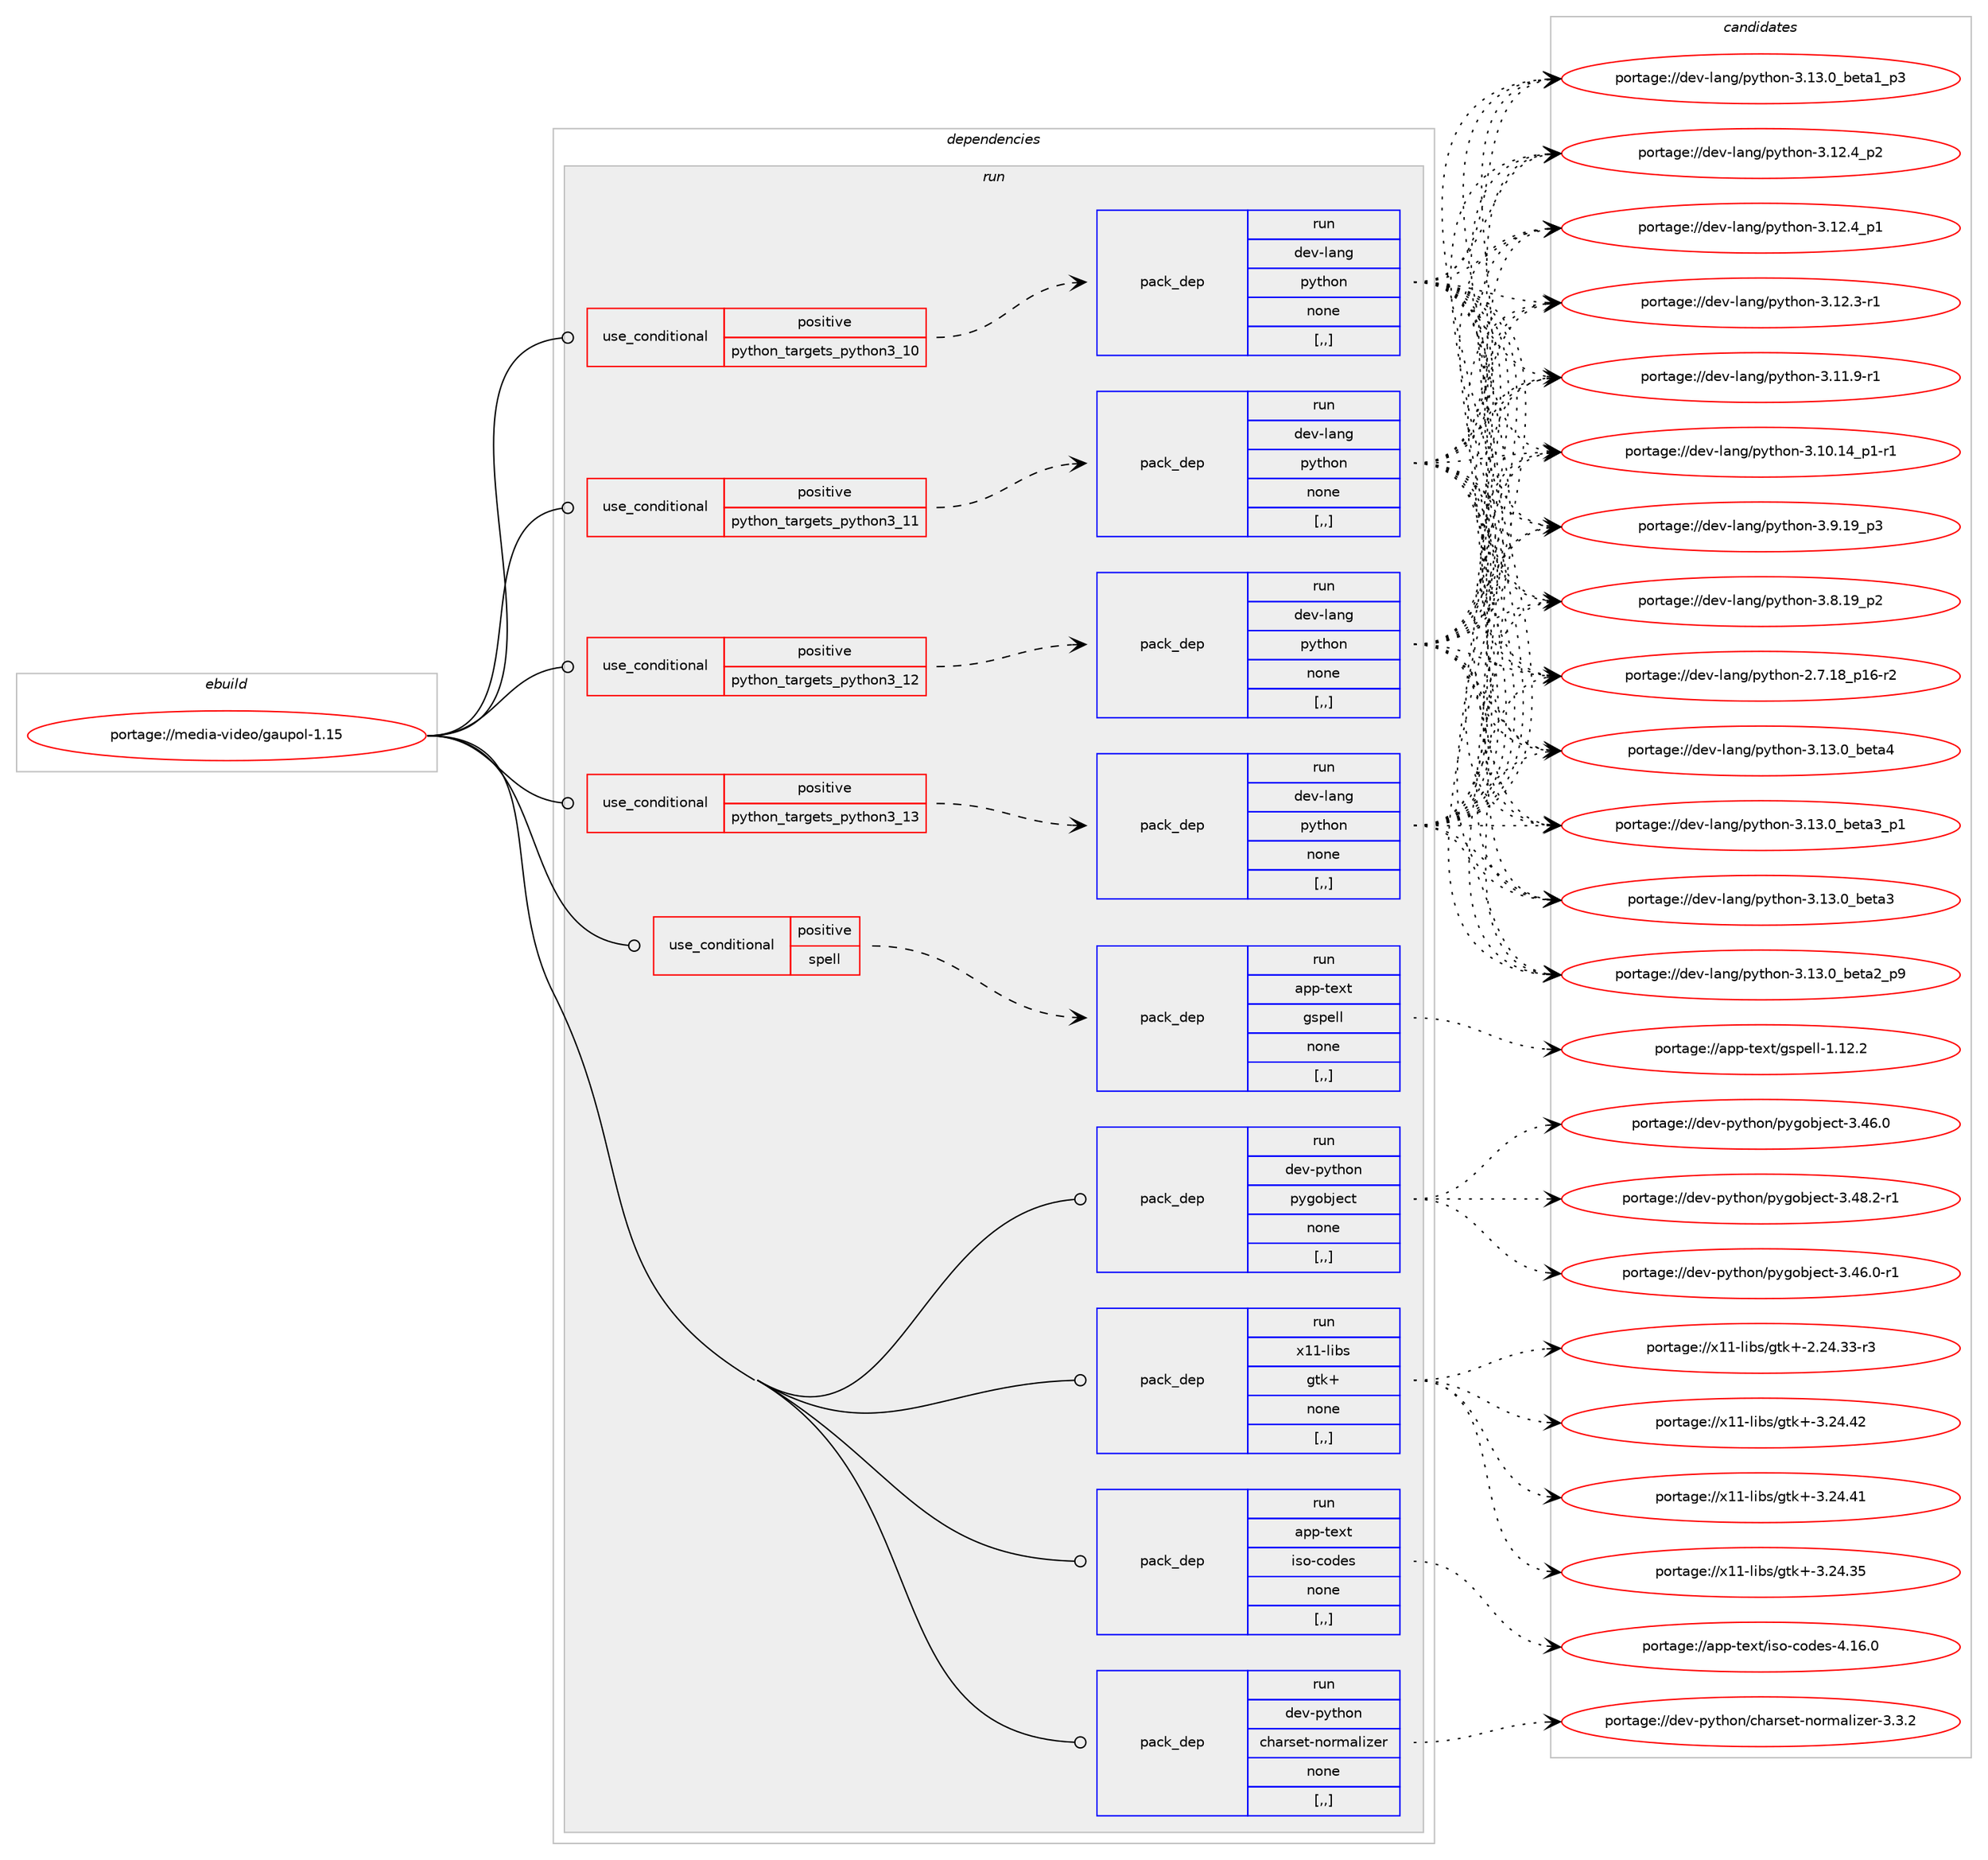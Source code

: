 digraph prolog {

# *************
# Graph options
# *************

newrank=true;
concentrate=true;
compound=true;
graph [rankdir=LR,fontname=Helvetica,fontsize=10,ranksep=1.5];#, ranksep=2.5, nodesep=0.2];
edge  [arrowhead=vee];
node  [fontname=Helvetica,fontsize=10];

# **********
# The ebuild
# **********

subgraph cluster_leftcol {
color=gray;
label=<<i>ebuild</i>>;
id [label="portage://media-video/gaupol-1.15", color=red, width=4, href="../media-video/gaupol-1.15.svg"];
}

# ****************
# The dependencies
# ****************

subgraph cluster_midcol {
color=gray;
label=<<i>dependencies</i>>;
subgraph cluster_compile {
fillcolor="#eeeeee";
style=filled;
label=<<i>compile</i>>;
}
subgraph cluster_compileandrun {
fillcolor="#eeeeee";
style=filled;
label=<<i>compile and run</i>>;
}
subgraph cluster_run {
fillcolor="#eeeeee";
style=filled;
label=<<i>run</i>>;
subgraph cond84169 {
dependency328757 [label=<<TABLE BORDER="0" CELLBORDER="1" CELLSPACING="0" CELLPADDING="4"><TR><TD ROWSPAN="3" CELLPADDING="10">use_conditional</TD></TR><TR><TD>positive</TD></TR><TR><TD>python_targets_python3_10</TD></TR></TABLE>>, shape=none, color=red];
subgraph pack242067 {
dependency328758 [label=<<TABLE BORDER="0" CELLBORDER="1" CELLSPACING="0" CELLPADDING="4" WIDTH="220"><TR><TD ROWSPAN="6" CELLPADDING="30">pack_dep</TD></TR><TR><TD WIDTH="110">run</TD></TR><TR><TD>dev-lang</TD></TR><TR><TD>python</TD></TR><TR><TD>none</TD></TR><TR><TD>[,,]</TD></TR></TABLE>>, shape=none, color=blue];
}
dependency328757:e -> dependency328758:w [weight=20,style="dashed",arrowhead="vee"];
}
id:e -> dependency328757:w [weight=20,style="solid",arrowhead="odot"];
subgraph cond84170 {
dependency328759 [label=<<TABLE BORDER="0" CELLBORDER="1" CELLSPACING="0" CELLPADDING="4"><TR><TD ROWSPAN="3" CELLPADDING="10">use_conditional</TD></TR><TR><TD>positive</TD></TR><TR><TD>python_targets_python3_11</TD></TR></TABLE>>, shape=none, color=red];
subgraph pack242068 {
dependency328760 [label=<<TABLE BORDER="0" CELLBORDER="1" CELLSPACING="0" CELLPADDING="4" WIDTH="220"><TR><TD ROWSPAN="6" CELLPADDING="30">pack_dep</TD></TR><TR><TD WIDTH="110">run</TD></TR><TR><TD>dev-lang</TD></TR><TR><TD>python</TD></TR><TR><TD>none</TD></TR><TR><TD>[,,]</TD></TR></TABLE>>, shape=none, color=blue];
}
dependency328759:e -> dependency328760:w [weight=20,style="dashed",arrowhead="vee"];
}
id:e -> dependency328759:w [weight=20,style="solid",arrowhead="odot"];
subgraph cond84171 {
dependency328761 [label=<<TABLE BORDER="0" CELLBORDER="1" CELLSPACING="0" CELLPADDING="4"><TR><TD ROWSPAN="3" CELLPADDING="10">use_conditional</TD></TR><TR><TD>positive</TD></TR><TR><TD>python_targets_python3_12</TD></TR></TABLE>>, shape=none, color=red];
subgraph pack242069 {
dependency328762 [label=<<TABLE BORDER="0" CELLBORDER="1" CELLSPACING="0" CELLPADDING="4" WIDTH="220"><TR><TD ROWSPAN="6" CELLPADDING="30">pack_dep</TD></TR><TR><TD WIDTH="110">run</TD></TR><TR><TD>dev-lang</TD></TR><TR><TD>python</TD></TR><TR><TD>none</TD></TR><TR><TD>[,,]</TD></TR></TABLE>>, shape=none, color=blue];
}
dependency328761:e -> dependency328762:w [weight=20,style="dashed",arrowhead="vee"];
}
id:e -> dependency328761:w [weight=20,style="solid",arrowhead="odot"];
subgraph cond84172 {
dependency328763 [label=<<TABLE BORDER="0" CELLBORDER="1" CELLSPACING="0" CELLPADDING="4"><TR><TD ROWSPAN="3" CELLPADDING="10">use_conditional</TD></TR><TR><TD>positive</TD></TR><TR><TD>python_targets_python3_13</TD></TR></TABLE>>, shape=none, color=red];
subgraph pack242070 {
dependency328764 [label=<<TABLE BORDER="0" CELLBORDER="1" CELLSPACING="0" CELLPADDING="4" WIDTH="220"><TR><TD ROWSPAN="6" CELLPADDING="30">pack_dep</TD></TR><TR><TD WIDTH="110">run</TD></TR><TR><TD>dev-lang</TD></TR><TR><TD>python</TD></TR><TR><TD>none</TD></TR><TR><TD>[,,]</TD></TR></TABLE>>, shape=none, color=blue];
}
dependency328763:e -> dependency328764:w [weight=20,style="dashed",arrowhead="vee"];
}
id:e -> dependency328763:w [weight=20,style="solid",arrowhead="odot"];
subgraph cond84173 {
dependency328765 [label=<<TABLE BORDER="0" CELLBORDER="1" CELLSPACING="0" CELLPADDING="4"><TR><TD ROWSPAN="3" CELLPADDING="10">use_conditional</TD></TR><TR><TD>positive</TD></TR><TR><TD>spell</TD></TR></TABLE>>, shape=none, color=red];
subgraph pack242071 {
dependency328766 [label=<<TABLE BORDER="0" CELLBORDER="1" CELLSPACING="0" CELLPADDING="4" WIDTH="220"><TR><TD ROWSPAN="6" CELLPADDING="30">pack_dep</TD></TR><TR><TD WIDTH="110">run</TD></TR><TR><TD>app-text</TD></TR><TR><TD>gspell</TD></TR><TR><TD>none</TD></TR><TR><TD>[,,]</TD></TR></TABLE>>, shape=none, color=blue];
}
dependency328765:e -> dependency328766:w [weight=20,style="dashed",arrowhead="vee"];
}
id:e -> dependency328765:w [weight=20,style="solid",arrowhead="odot"];
subgraph pack242072 {
dependency328767 [label=<<TABLE BORDER="0" CELLBORDER="1" CELLSPACING="0" CELLPADDING="4" WIDTH="220"><TR><TD ROWSPAN="6" CELLPADDING="30">pack_dep</TD></TR><TR><TD WIDTH="110">run</TD></TR><TR><TD>app-text</TD></TR><TR><TD>iso-codes</TD></TR><TR><TD>none</TD></TR><TR><TD>[,,]</TD></TR></TABLE>>, shape=none, color=blue];
}
id:e -> dependency328767:w [weight=20,style="solid",arrowhead="odot"];
subgraph pack242073 {
dependency328768 [label=<<TABLE BORDER="0" CELLBORDER="1" CELLSPACING="0" CELLPADDING="4" WIDTH="220"><TR><TD ROWSPAN="6" CELLPADDING="30">pack_dep</TD></TR><TR><TD WIDTH="110">run</TD></TR><TR><TD>dev-python</TD></TR><TR><TD>charset-normalizer</TD></TR><TR><TD>none</TD></TR><TR><TD>[,,]</TD></TR></TABLE>>, shape=none, color=blue];
}
id:e -> dependency328768:w [weight=20,style="solid",arrowhead="odot"];
subgraph pack242074 {
dependency328769 [label=<<TABLE BORDER="0" CELLBORDER="1" CELLSPACING="0" CELLPADDING="4" WIDTH="220"><TR><TD ROWSPAN="6" CELLPADDING="30">pack_dep</TD></TR><TR><TD WIDTH="110">run</TD></TR><TR><TD>dev-python</TD></TR><TR><TD>pygobject</TD></TR><TR><TD>none</TD></TR><TR><TD>[,,]</TD></TR></TABLE>>, shape=none, color=blue];
}
id:e -> dependency328769:w [weight=20,style="solid",arrowhead="odot"];
subgraph pack242075 {
dependency328770 [label=<<TABLE BORDER="0" CELLBORDER="1" CELLSPACING="0" CELLPADDING="4" WIDTH="220"><TR><TD ROWSPAN="6" CELLPADDING="30">pack_dep</TD></TR><TR><TD WIDTH="110">run</TD></TR><TR><TD>x11-libs</TD></TR><TR><TD>gtk+</TD></TR><TR><TD>none</TD></TR><TR><TD>[,,]</TD></TR></TABLE>>, shape=none, color=blue];
}
id:e -> dependency328770:w [weight=20,style="solid",arrowhead="odot"];
}
}

# **************
# The candidates
# **************

subgraph cluster_choices {
rank=same;
color=gray;
label=<<i>candidates</i>>;

subgraph choice242067 {
color=black;
nodesep=1;
choice1001011184510897110103471121211161041111104551464951464895981011169752 [label="portage://dev-lang/python-3.13.0_beta4", color=red, width=4,href="../dev-lang/python-3.13.0_beta4.svg"];
choice10010111845108971101034711212111610411111045514649514648959810111697519511249 [label="portage://dev-lang/python-3.13.0_beta3_p1", color=red, width=4,href="../dev-lang/python-3.13.0_beta3_p1.svg"];
choice1001011184510897110103471121211161041111104551464951464895981011169751 [label="portage://dev-lang/python-3.13.0_beta3", color=red, width=4,href="../dev-lang/python-3.13.0_beta3.svg"];
choice10010111845108971101034711212111610411111045514649514648959810111697509511257 [label="portage://dev-lang/python-3.13.0_beta2_p9", color=red, width=4,href="../dev-lang/python-3.13.0_beta2_p9.svg"];
choice10010111845108971101034711212111610411111045514649514648959810111697499511251 [label="portage://dev-lang/python-3.13.0_beta1_p3", color=red, width=4,href="../dev-lang/python-3.13.0_beta1_p3.svg"];
choice100101118451089711010347112121116104111110455146495046529511250 [label="portage://dev-lang/python-3.12.4_p2", color=red, width=4,href="../dev-lang/python-3.12.4_p2.svg"];
choice100101118451089711010347112121116104111110455146495046529511249 [label="portage://dev-lang/python-3.12.4_p1", color=red, width=4,href="../dev-lang/python-3.12.4_p1.svg"];
choice100101118451089711010347112121116104111110455146495046514511449 [label="portage://dev-lang/python-3.12.3-r1", color=red, width=4,href="../dev-lang/python-3.12.3-r1.svg"];
choice100101118451089711010347112121116104111110455146494946574511449 [label="portage://dev-lang/python-3.11.9-r1", color=red, width=4,href="../dev-lang/python-3.11.9-r1.svg"];
choice100101118451089711010347112121116104111110455146494846495295112494511449 [label="portage://dev-lang/python-3.10.14_p1-r1", color=red, width=4,href="../dev-lang/python-3.10.14_p1-r1.svg"];
choice100101118451089711010347112121116104111110455146574649579511251 [label="portage://dev-lang/python-3.9.19_p3", color=red, width=4,href="../dev-lang/python-3.9.19_p3.svg"];
choice100101118451089711010347112121116104111110455146564649579511250 [label="portage://dev-lang/python-3.8.19_p2", color=red, width=4,href="../dev-lang/python-3.8.19_p2.svg"];
choice100101118451089711010347112121116104111110455046554649569511249544511450 [label="portage://dev-lang/python-2.7.18_p16-r2", color=red, width=4,href="../dev-lang/python-2.7.18_p16-r2.svg"];
dependency328758:e -> choice1001011184510897110103471121211161041111104551464951464895981011169752:w [style=dotted,weight="100"];
dependency328758:e -> choice10010111845108971101034711212111610411111045514649514648959810111697519511249:w [style=dotted,weight="100"];
dependency328758:e -> choice1001011184510897110103471121211161041111104551464951464895981011169751:w [style=dotted,weight="100"];
dependency328758:e -> choice10010111845108971101034711212111610411111045514649514648959810111697509511257:w [style=dotted,weight="100"];
dependency328758:e -> choice10010111845108971101034711212111610411111045514649514648959810111697499511251:w [style=dotted,weight="100"];
dependency328758:e -> choice100101118451089711010347112121116104111110455146495046529511250:w [style=dotted,weight="100"];
dependency328758:e -> choice100101118451089711010347112121116104111110455146495046529511249:w [style=dotted,weight="100"];
dependency328758:e -> choice100101118451089711010347112121116104111110455146495046514511449:w [style=dotted,weight="100"];
dependency328758:e -> choice100101118451089711010347112121116104111110455146494946574511449:w [style=dotted,weight="100"];
dependency328758:e -> choice100101118451089711010347112121116104111110455146494846495295112494511449:w [style=dotted,weight="100"];
dependency328758:e -> choice100101118451089711010347112121116104111110455146574649579511251:w [style=dotted,weight="100"];
dependency328758:e -> choice100101118451089711010347112121116104111110455146564649579511250:w [style=dotted,weight="100"];
dependency328758:e -> choice100101118451089711010347112121116104111110455046554649569511249544511450:w [style=dotted,weight="100"];
}
subgraph choice242068 {
color=black;
nodesep=1;
choice1001011184510897110103471121211161041111104551464951464895981011169752 [label="portage://dev-lang/python-3.13.0_beta4", color=red, width=4,href="../dev-lang/python-3.13.0_beta4.svg"];
choice10010111845108971101034711212111610411111045514649514648959810111697519511249 [label="portage://dev-lang/python-3.13.0_beta3_p1", color=red, width=4,href="../dev-lang/python-3.13.0_beta3_p1.svg"];
choice1001011184510897110103471121211161041111104551464951464895981011169751 [label="portage://dev-lang/python-3.13.0_beta3", color=red, width=4,href="../dev-lang/python-3.13.0_beta3.svg"];
choice10010111845108971101034711212111610411111045514649514648959810111697509511257 [label="portage://dev-lang/python-3.13.0_beta2_p9", color=red, width=4,href="../dev-lang/python-3.13.0_beta2_p9.svg"];
choice10010111845108971101034711212111610411111045514649514648959810111697499511251 [label="portage://dev-lang/python-3.13.0_beta1_p3", color=red, width=4,href="../dev-lang/python-3.13.0_beta1_p3.svg"];
choice100101118451089711010347112121116104111110455146495046529511250 [label="portage://dev-lang/python-3.12.4_p2", color=red, width=4,href="../dev-lang/python-3.12.4_p2.svg"];
choice100101118451089711010347112121116104111110455146495046529511249 [label="portage://dev-lang/python-3.12.4_p1", color=red, width=4,href="../dev-lang/python-3.12.4_p1.svg"];
choice100101118451089711010347112121116104111110455146495046514511449 [label="portage://dev-lang/python-3.12.3-r1", color=red, width=4,href="../dev-lang/python-3.12.3-r1.svg"];
choice100101118451089711010347112121116104111110455146494946574511449 [label="portage://dev-lang/python-3.11.9-r1", color=red, width=4,href="../dev-lang/python-3.11.9-r1.svg"];
choice100101118451089711010347112121116104111110455146494846495295112494511449 [label="portage://dev-lang/python-3.10.14_p1-r1", color=red, width=4,href="../dev-lang/python-3.10.14_p1-r1.svg"];
choice100101118451089711010347112121116104111110455146574649579511251 [label="portage://dev-lang/python-3.9.19_p3", color=red, width=4,href="../dev-lang/python-3.9.19_p3.svg"];
choice100101118451089711010347112121116104111110455146564649579511250 [label="portage://dev-lang/python-3.8.19_p2", color=red, width=4,href="../dev-lang/python-3.8.19_p2.svg"];
choice100101118451089711010347112121116104111110455046554649569511249544511450 [label="portage://dev-lang/python-2.7.18_p16-r2", color=red, width=4,href="../dev-lang/python-2.7.18_p16-r2.svg"];
dependency328760:e -> choice1001011184510897110103471121211161041111104551464951464895981011169752:w [style=dotted,weight="100"];
dependency328760:e -> choice10010111845108971101034711212111610411111045514649514648959810111697519511249:w [style=dotted,weight="100"];
dependency328760:e -> choice1001011184510897110103471121211161041111104551464951464895981011169751:w [style=dotted,weight="100"];
dependency328760:e -> choice10010111845108971101034711212111610411111045514649514648959810111697509511257:w [style=dotted,weight="100"];
dependency328760:e -> choice10010111845108971101034711212111610411111045514649514648959810111697499511251:w [style=dotted,weight="100"];
dependency328760:e -> choice100101118451089711010347112121116104111110455146495046529511250:w [style=dotted,weight="100"];
dependency328760:e -> choice100101118451089711010347112121116104111110455146495046529511249:w [style=dotted,weight="100"];
dependency328760:e -> choice100101118451089711010347112121116104111110455146495046514511449:w [style=dotted,weight="100"];
dependency328760:e -> choice100101118451089711010347112121116104111110455146494946574511449:w [style=dotted,weight="100"];
dependency328760:e -> choice100101118451089711010347112121116104111110455146494846495295112494511449:w [style=dotted,weight="100"];
dependency328760:e -> choice100101118451089711010347112121116104111110455146574649579511251:w [style=dotted,weight="100"];
dependency328760:e -> choice100101118451089711010347112121116104111110455146564649579511250:w [style=dotted,weight="100"];
dependency328760:e -> choice100101118451089711010347112121116104111110455046554649569511249544511450:w [style=dotted,weight="100"];
}
subgraph choice242069 {
color=black;
nodesep=1;
choice1001011184510897110103471121211161041111104551464951464895981011169752 [label="portage://dev-lang/python-3.13.0_beta4", color=red, width=4,href="../dev-lang/python-3.13.0_beta4.svg"];
choice10010111845108971101034711212111610411111045514649514648959810111697519511249 [label="portage://dev-lang/python-3.13.0_beta3_p1", color=red, width=4,href="../dev-lang/python-3.13.0_beta3_p1.svg"];
choice1001011184510897110103471121211161041111104551464951464895981011169751 [label="portage://dev-lang/python-3.13.0_beta3", color=red, width=4,href="../dev-lang/python-3.13.0_beta3.svg"];
choice10010111845108971101034711212111610411111045514649514648959810111697509511257 [label="portage://dev-lang/python-3.13.0_beta2_p9", color=red, width=4,href="../dev-lang/python-3.13.0_beta2_p9.svg"];
choice10010111845108971101034711212111610411111045514649514648959810111697499511251 [label="portage://dev-lang/python-3.13.0_beta1_p3", color=red, width=4,href="../dev-lang/python-3.13.0_beta1_p3.svg"];
choice100101118451089711010347112121116104111110455146495046529511250 [label="portage://dev-lang/python-3.12.4_p2", color=red, width=4,href="../dev-lang/python-3.12.4_p2.svg"];
choice100101118451089711010347112121116104111110455146495046529511249 [label="portage://dev-lang/python-3.12.4_p1", color=red, width=4,href="../dev-lang/python-3.12.4_p1.svg"];
choice100101118451089711010347112121116104111110455146495046514511449 [label="portage://dev-lang/python-3.12.3-r1", color=red, width=4,href="../dev-lang/python-3.12.3-r1.svg"];
choice100101118451089711010347112121116104111110455146494946574511449 [label="portage://dev-lang/python-3.11.9-r1", color=red, width=4,href="../dev-lang/python-3.11.9-r1.svg"];
choice100101118451089711010347112121116104111110455146494846495295112494511449 [label="portage://dev-lang/python-3.10.14_p1-r1", color=red, width=4,href="../dev-lang/python-3.10.14_p1-r1.svg"];
choice100101118451089711010347112121116104111110455146574649579511251 [label="portage://dev-lang/python-3.9.19_p3", color=red, width=4,href="../dev-lang/python-3.9.19_p3.svg"];
choice100101118451089711010347112121116104111110455146564649579511250 [label="portage://dev-lang/python-3.8.19_p2", color=red, width=4,href="../dev-lang/python-3.8.19_p2.svg"];
choice100101118451089711010347112121116104111110455046554649569511249544511450 [label="portage://dev-lang/python-2.7.18_p16-r2", color=red, width=4,href="../dev-lang/python-2.7.18_p16-r2.svg"];
dependency328762:e -> choice1001011184510897110103471121211161041111104551464951464895981011169752:w [style=dotted,weight="100"];
dependency328762:e -> choice10010111845108971101034711212111610411111045514649514648959810111697519511249:w [style=dotted,weight="100"];
dependency328762:e -> choice1001011184510897110103471121211161041111104551464951464895981011169751:w [style=dotted,weight="100"];
dependency328762:e -> choice10010111845108971101034711212111610411111045514649514648959810111697509511257:w [style=dotted,weight="100"];
dependency328762:e -> choice10010111845108971101034711212111610411111045514649514648959810111697499511251:w [style=dotted,weight="100"];
dependency328762:e -> choice100101118451089711010347112121116104111110455146495046529511250:w [style=dotted,weight="100"];
dependency328762:e -> choice100101118451089711010347112121116104111110455146495046529511249:w [style=dotted,weight="100"];
dependency328762:e -> choice100101118451089711010347112121116104111110455146495046514511449:w [style=dotted,weight="100"];
dependency328762:e -> choice100101118451089711010347112121116104111110455146494946574511449:w [style=dotted,weight="100"];
dependency328762:e -> choice100101118451089711010347112121116104111110455146494846495295112494511449:w [style=dotted,weight="100"];
dependency328762:e -> choice100101118451089711010347112121116104111110455146574649579511251:w [style=dotted,weight="100"];
dependency328762:e -> choice100101118451089711010347112121116104111110455146564649579511250:w [style=dotted,weight="100"];
dependency328762:e -> choice100101118451089711010347112121116104111110455046554649569511249544511450:w [style=dotted,weight="100"];
}
subgraph choice242070 {
color=black;
nodesep=1;
choice1001011184510897110103471121211161041111104551464951464895981011169752 [label="portage://dev-lang/python-3.13.0_beta4", color=red, width=4,href="../dev-lang/python-3.13.0_beta4.svg"];
choice10010111845108971101034711212111610411111045514649514648959810111697519511249 [label="portage://dev-lang/python-3.13.0_beta3_p1", color=red, width=4,href="../dev-lang/python-3.13.0_beta3_p1.svg"];
choice1001011184510897110103471121211161041111104551464951464895981011169751 [label="portage://dev-lang/python-3.13.0_beta3", color=red, width=4,href="../dev-lang/python-3.13.0_beta3.svg"];
choice10010111845108971101034711212111610411111045514649514648959810111697509511257 [label="portage://dev-lang/python-3.13.0_beta2_p9", color=red, width=4,href="../dev-lang/python-3.13.0_beta2_p9.svg"];
choice10010111845108971101034711212111610411111045514649514648959810111697499511251 [label="portage://dev-lang/python-3.13.0_beta1_p3", color=red, width=4,href="../dev-lang/python-3.13.0_beta1_p3.svg"];
choice100101118451089711010347112121116104111110455146495046529511250 [label="portage://dev-lang/python-3.12.4_p2", color=red, width=4,href="../dev-lang/python-3.12.4_p2.svg"];
choice100101118451089711010347112121116104111110455146495046529511249 [label="portage://dev-lang/python-3.12.4_p1", color=red, width=4,href="../dev-lang/python-3.12.4_p1.svg"];
choice100101118451089711010347112121116104111110455146495046514511449 [label="portage://dev-lang/python-3.12.3-r1", color=red, width=4,href="../dev-lang/python-3.12.3-r1.svg"];
choice100101118451089711010347112121116104111110455146494946574511449 [label="portage://dev-lang/python-3.11.9-r1", color=red, width=4,href="../dev-lang/python-3.11.9-r1.svg"];
choice100101118451089711010347112121116104111110455146494846495295112494511449 [label="portage://dev-lang/python-3.10.14_p1-r1", color=red, width=4,href="../dev-lang/python-3.10.14_p1-r1.svg"];
choice100101118451089711010347112121116104111110455146574649579511251 [label="portage://dev-lang/python-3.9.19_p3", color=red, width=4,href="../dev-lang/python-3.9.19_p3.svg"];
choice100101118451089711010347112121116104111110455146564649579511250 [label="portage://dev-lang/python-3.8.19_p2", color=red, width=4,href="../dev-lang/python-3.8.19_p2.svg"];
choice100101118451089711010347112121116104111110455046554649569511249544511450 [label="portage://dev-lang/python-2.7.18_p16-r2", color=red, width=4,href="../dev-lang/python-2.7.18_p16-r2.svg"];
dependency328764:e -> choice1001011184510897110103471121211161041111104551464951464895981011169752:w [style=dotted,weight="100"];
dependency328764:e -> choice10010111845108971101034711212111610411111045514649514648959810111697519511249:w [style=dotted,weight="100"];
dependency328764:e -> choice1001011184510897110103471121211161041111104551464951464895981011169751:w [style=dotted,weight="100"];
dependency328764:e -> choice10010111845108971101034711212111610411111045514649514648959810111697509511257:w [style=dotted,weight="100"];
dependency328764:e -> choice10010111845108971101034711212111610411111045514649514648959810111697499511251:w [style=dotted,weight="100"];
dependency328764:e -> choice100101118451089711010347112121116104111110455146495046529511250:w [style=dotted,weight="100"];
dependency328764:e -> choice100101118451089711010347112121116104111110455146495046529511249:w [style=dotted,weight="100"];
dependency328764:e -> choice100101118451089711010347112121116104111110455146495046514511449:w [style=dotted,weight="100"];
dependency328764:e -> choice100101118451089711010347112121116104111110455146494946574511449:w [style=dotted,weight="100"];
dependency328764:e -> choice100101118451089711010347112121116104111110455146494846495295112494511449:w [style=dotted,weight="100"];
dependency328764:e -> choice100101118451089711010347112121116104111110455146574649579511251:w [style=dotted,weight="100"];
dependency328764:e -> choice100101118451089711010347112121116104111110455146564649579511250:w [style=dotted,weight="100"];
dependency328764:e -> choice100101118451089711010347112121116104111110455046554649569511249544511450:w [style=dotted,weight="100"];
}
subgraph choice242071 {
color=black;
nodesep=1;
choice97112112451161011201164710311511210110810845494649504650 [label="portage://app-text/gspell-1.12.2", color=red, width=4,href="../app-text/gspell-1.12.2.svg"];
dependency328766:e -> choice97112112451161011201164710311511210110810845494649504650:w [style=dotted,weight="100"];
}
subgraph choice242072 {
color=black;
nodesep=1;
choice971121124511610112011647105115111459911110010111545524649544648 [label="portage://app-text/iso-codes-4.16.0", color=red, width=4,href="../app-text/iso-codes-4.16.0.svg"];
dependency328767:e -> choice971121124511610112011647105115111459911110010111545524649544648:w [style=dotted,weight="100"];
}
subgraph choice242073 {
color=black;
nodesep=1;
choice100101118451121211161041111104799104971141151011164511011111410997108105122101114455146514650 [label="portage://dev-python/charset-normalizer-3.3.2", color=red, width=4,href="../dev-python/charset-normalizer-3.3.2.svg"];
dependency328768:e -> choice100101118451121211161041111104799104971141151011164511011111410997108105122101114455146514650:w [style=dotted,weight="100"];
}
subgraph choice242074 {
color=black;
nodesep=1;
choice10010111845112121116104111110471121211031119810610199116455146525646504511449 [label="portage://dev-python/pygobject-3.48.2-r1", color=red, width=4,href="../dev-python/pygobject-3.48.2-r1.svg"];
choice10010111845112121116104111110471121211031119810610199116455146525446484511449 [label="portage://dev-python/pygobject-3.46.0-r1", color=red, width=4,href="../dev-python/pygobject-3.46.0-r1.svg"];
choice1001011184511212111610411111047112121103111981061019911645514652544648 [label="portage://dev-python/pygobject-3.46.0", color=red, width=4,href="../dev-python/pygobject-3.46.0.svg"];
dependency328769:e -> choice10010111845112121116104111110471121211031119810610199116455146525646504511449:w [style=dotted,weight="100"];
dependency328769:e -> choice10010111845112121116104111110471121211031119810610199116455146525446484511449:w [style=dotted,weight="100"];
dependency328769:e -> choice1001011184511212111610411111047112121103111981061019911645514652544648:w [style=dotted,weight="100"];
}
subgraph choice242075 {
color=black;
nodesep=1;
choice1204949451081059811547103116107434551465052465250 [label="portage://x11-libs/gtk+-3.24.42", color=red, width=4,href="../x11-libs/gtk+-3.24.42.svg"];
choice1204949451081059811547103116107434551465052465249 [label="portage://x11-libs/gtk+-3.24.41", color=red, width=4,href="../x11-libs/gtk+-3.24.41.svg"];
choice1204949451081059811547103116107434551465052465153 [label="portage://x11-libs/gtk+-3.24.35", color=red, width=4,href="../x11-libs/gtk+-3.24.35.svg"];
choice12049494510810598115471031161074345504650524651514511451 [label="portage://x11-libs/gtk+-2.24.33-r3", color=red, width=4,href="../x11-libs/gtk+-2.24.33-r3.svg"];
dependency328770:e -> choice1204949451081059811547103116107434551465052465250:w [style=dotted,weight="100"];
dependency328770:e -> choice1204949451081059811547103116107434551465052465249:w [style=dotted,weight="100"];
dependency328770:e -> choice1204949451081059811547103116107434551465052465153:w [style=dotted,weight="100"];
dependency328770:e -> choice12049494510810598115471031161074345504650524651514511451:w [style=dotted,weight="100"];
}
}

}
